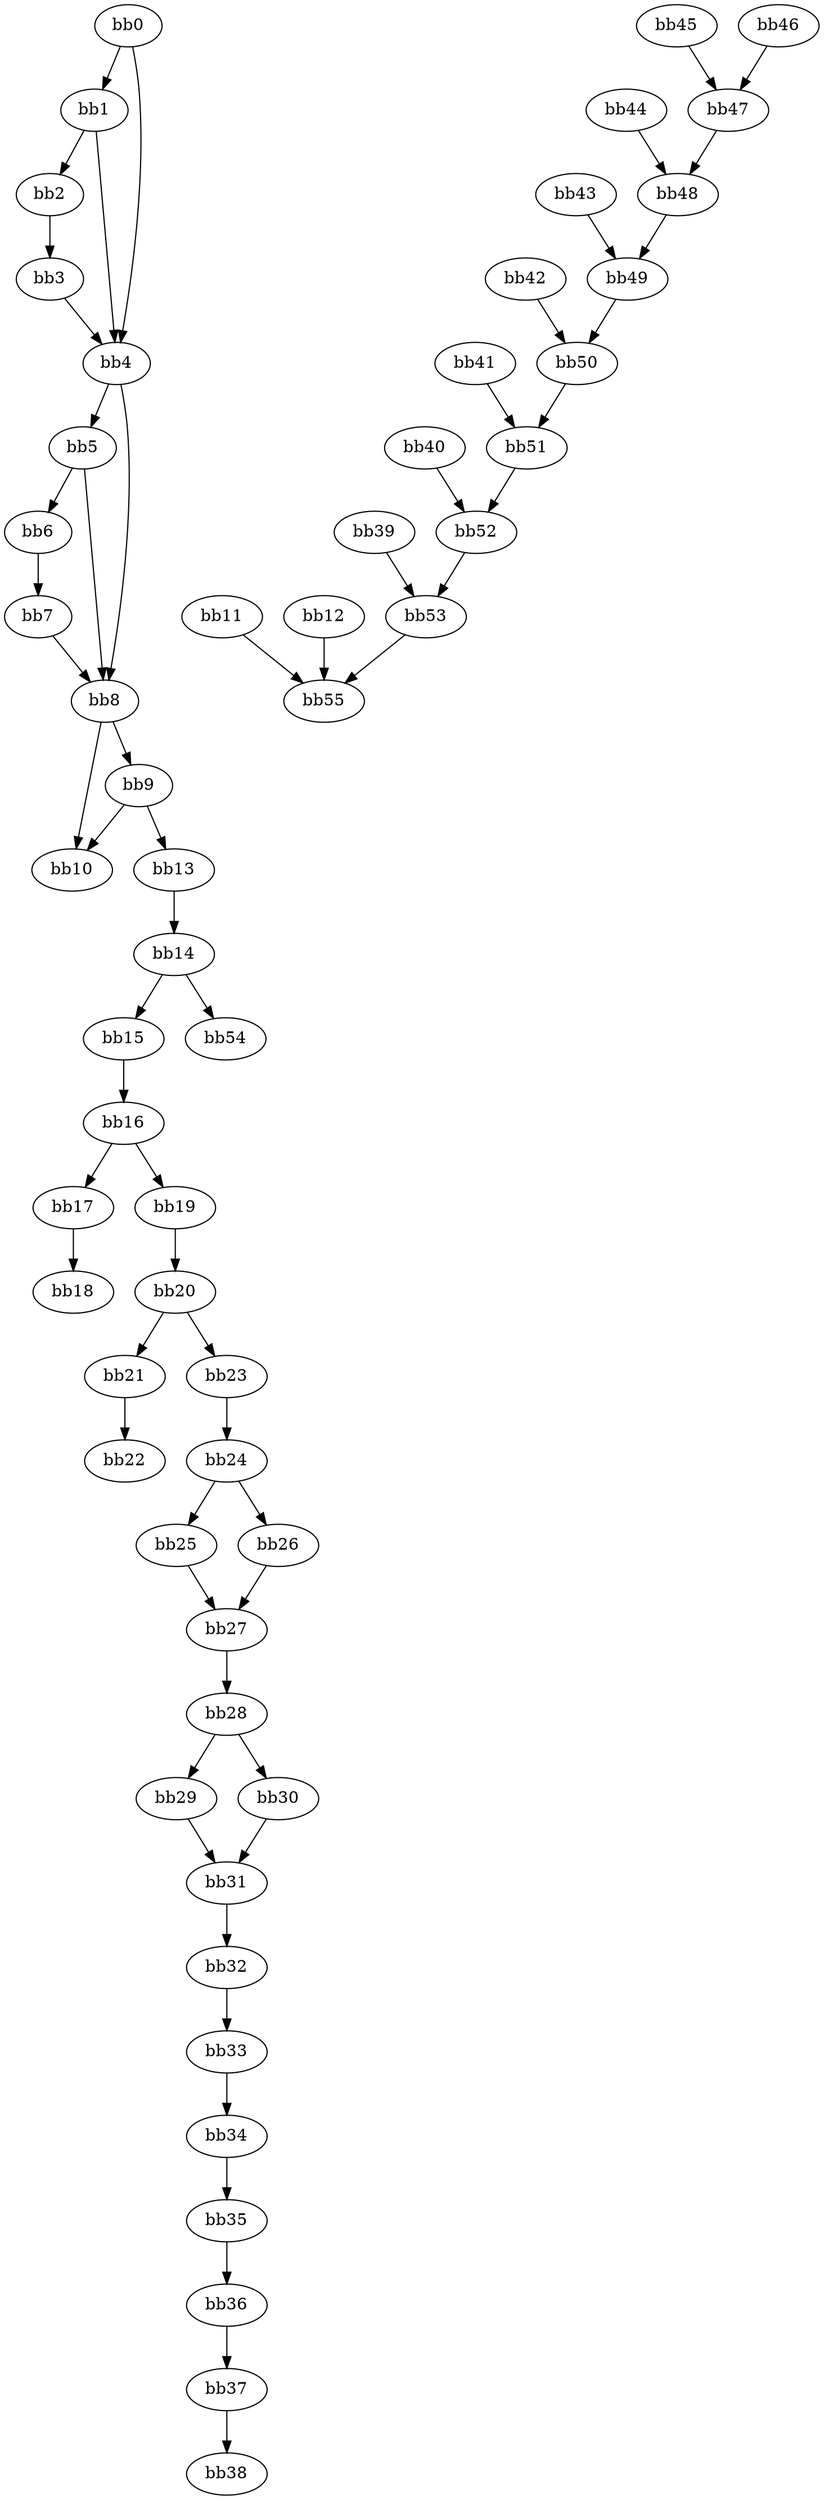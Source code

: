 digraph cfg {
v0 [label = "bb0"];
v1 [label = "bb1"];
v2 [label = "bb2"];
v3 [label = "bb3"];
v4 [label = "bb4"];
v5 [label = "bb5"];
v6 [label = "bb6"];
v7 [label = "bb7"];
v8 [label = "bb8"];
v9 [label = "bb9"];
v10 [label = "bb10"];
v11 [label = "bb11"];
v12 [label = "bb12"];
v13 [label = "bb13"];
v14 [label = "bb14"];
v15 [label = "bb15"];
v16 [label = "bb16"];
v17 [label = "bb17"];
v18 [label = "bb18"];
v19 [label = "bb19"];
v20 [label = "bb20"];
v21 [label = "bb21"];
v22 [label = "bb22"];
v23 [label = "bb23"];
v24 [label = "bb24"];
v25 [label = "bb25"];
v26 [label = "bb26"];
v27 [label = "bb27"];
v28 [label = "bb28"];
v29 [label = "bb29"];
v30 [label = "bb30"];
v31 [label = "bb31"];
v32 [label = "bb32"];
v33 [label = "bb33"];
v34 [label = "bb34"];
v35 [label = "bb35"];
v36 [label = "bb36"];
v37 [label = "bb37"];
v38 [label = "bb38"];
v39 [label = "bb39"];
v40 [label = "bb40"];
v41 [label = "bb41"];
v42 [label = "bb42"];
v43 [label = "bb43"];
v44 [label = "bb44"];
v45 [label = "bb45"];
v46 [label = "bb46"];
v47 [label = "bb47"];
v48 [label = "bb48"];
v49 [label = "bb49"];
v50 [label = "bb50"];
v51 [label = "bb51"];
v52 [label = "bb52"];
v53 [label = "bb53"];
v54 [label = "bb54"];
v55 [label = "bb55"];
v0 -> v1;
v0 -> v4;
v1 -> v4;
v1 -> v2;
v2 -> v3;
v3 -> v4;
v4 -> v5;
v4 -> v8;
v5 -> v8;
v5 -> v6;
v6 -> v7;
v7 -> v8;
v8 -> v10;
v8 -> v9;
v9 -> v10;
v9 -> v13;
v11 -> v55;
v12 -> v55;
v13 -> v14;
v14 -> v15;
v14 -> v54;
v15 -> v16;
v16 -> v17;
v16 -> v19;
v17 -> v18;
v19 -> v20;
v20 -> v21;
v20 -> v23;
v21 -> v22;
v23 -> v24;
v24 -> v25;
v24 -> v26;
v25 -> v27;
v26 -> v27;
v27 -> v28;
v28 -> v29;
v28 -> v30;
v29 -> v31;
v30 -> v31;
v31 -> v32;
v32 -> v33;
v33 -> v34;
v34 -> v35;
v35 -> v36;
v36 -> v37;
v37 -> v38;
v39 -> v53;
v40 -> v52;
v41 -> v51;
v42 -> v50;
v43 -> v49;
v44 -> v48;
v45 -> v47;
v46 -> v47;
v47 -> v48;
v48 -> v49;
v49 -> v50;
v50 -> v51;
v51 -> v52;
v52 -> v53;
v53 -> v55;
}
